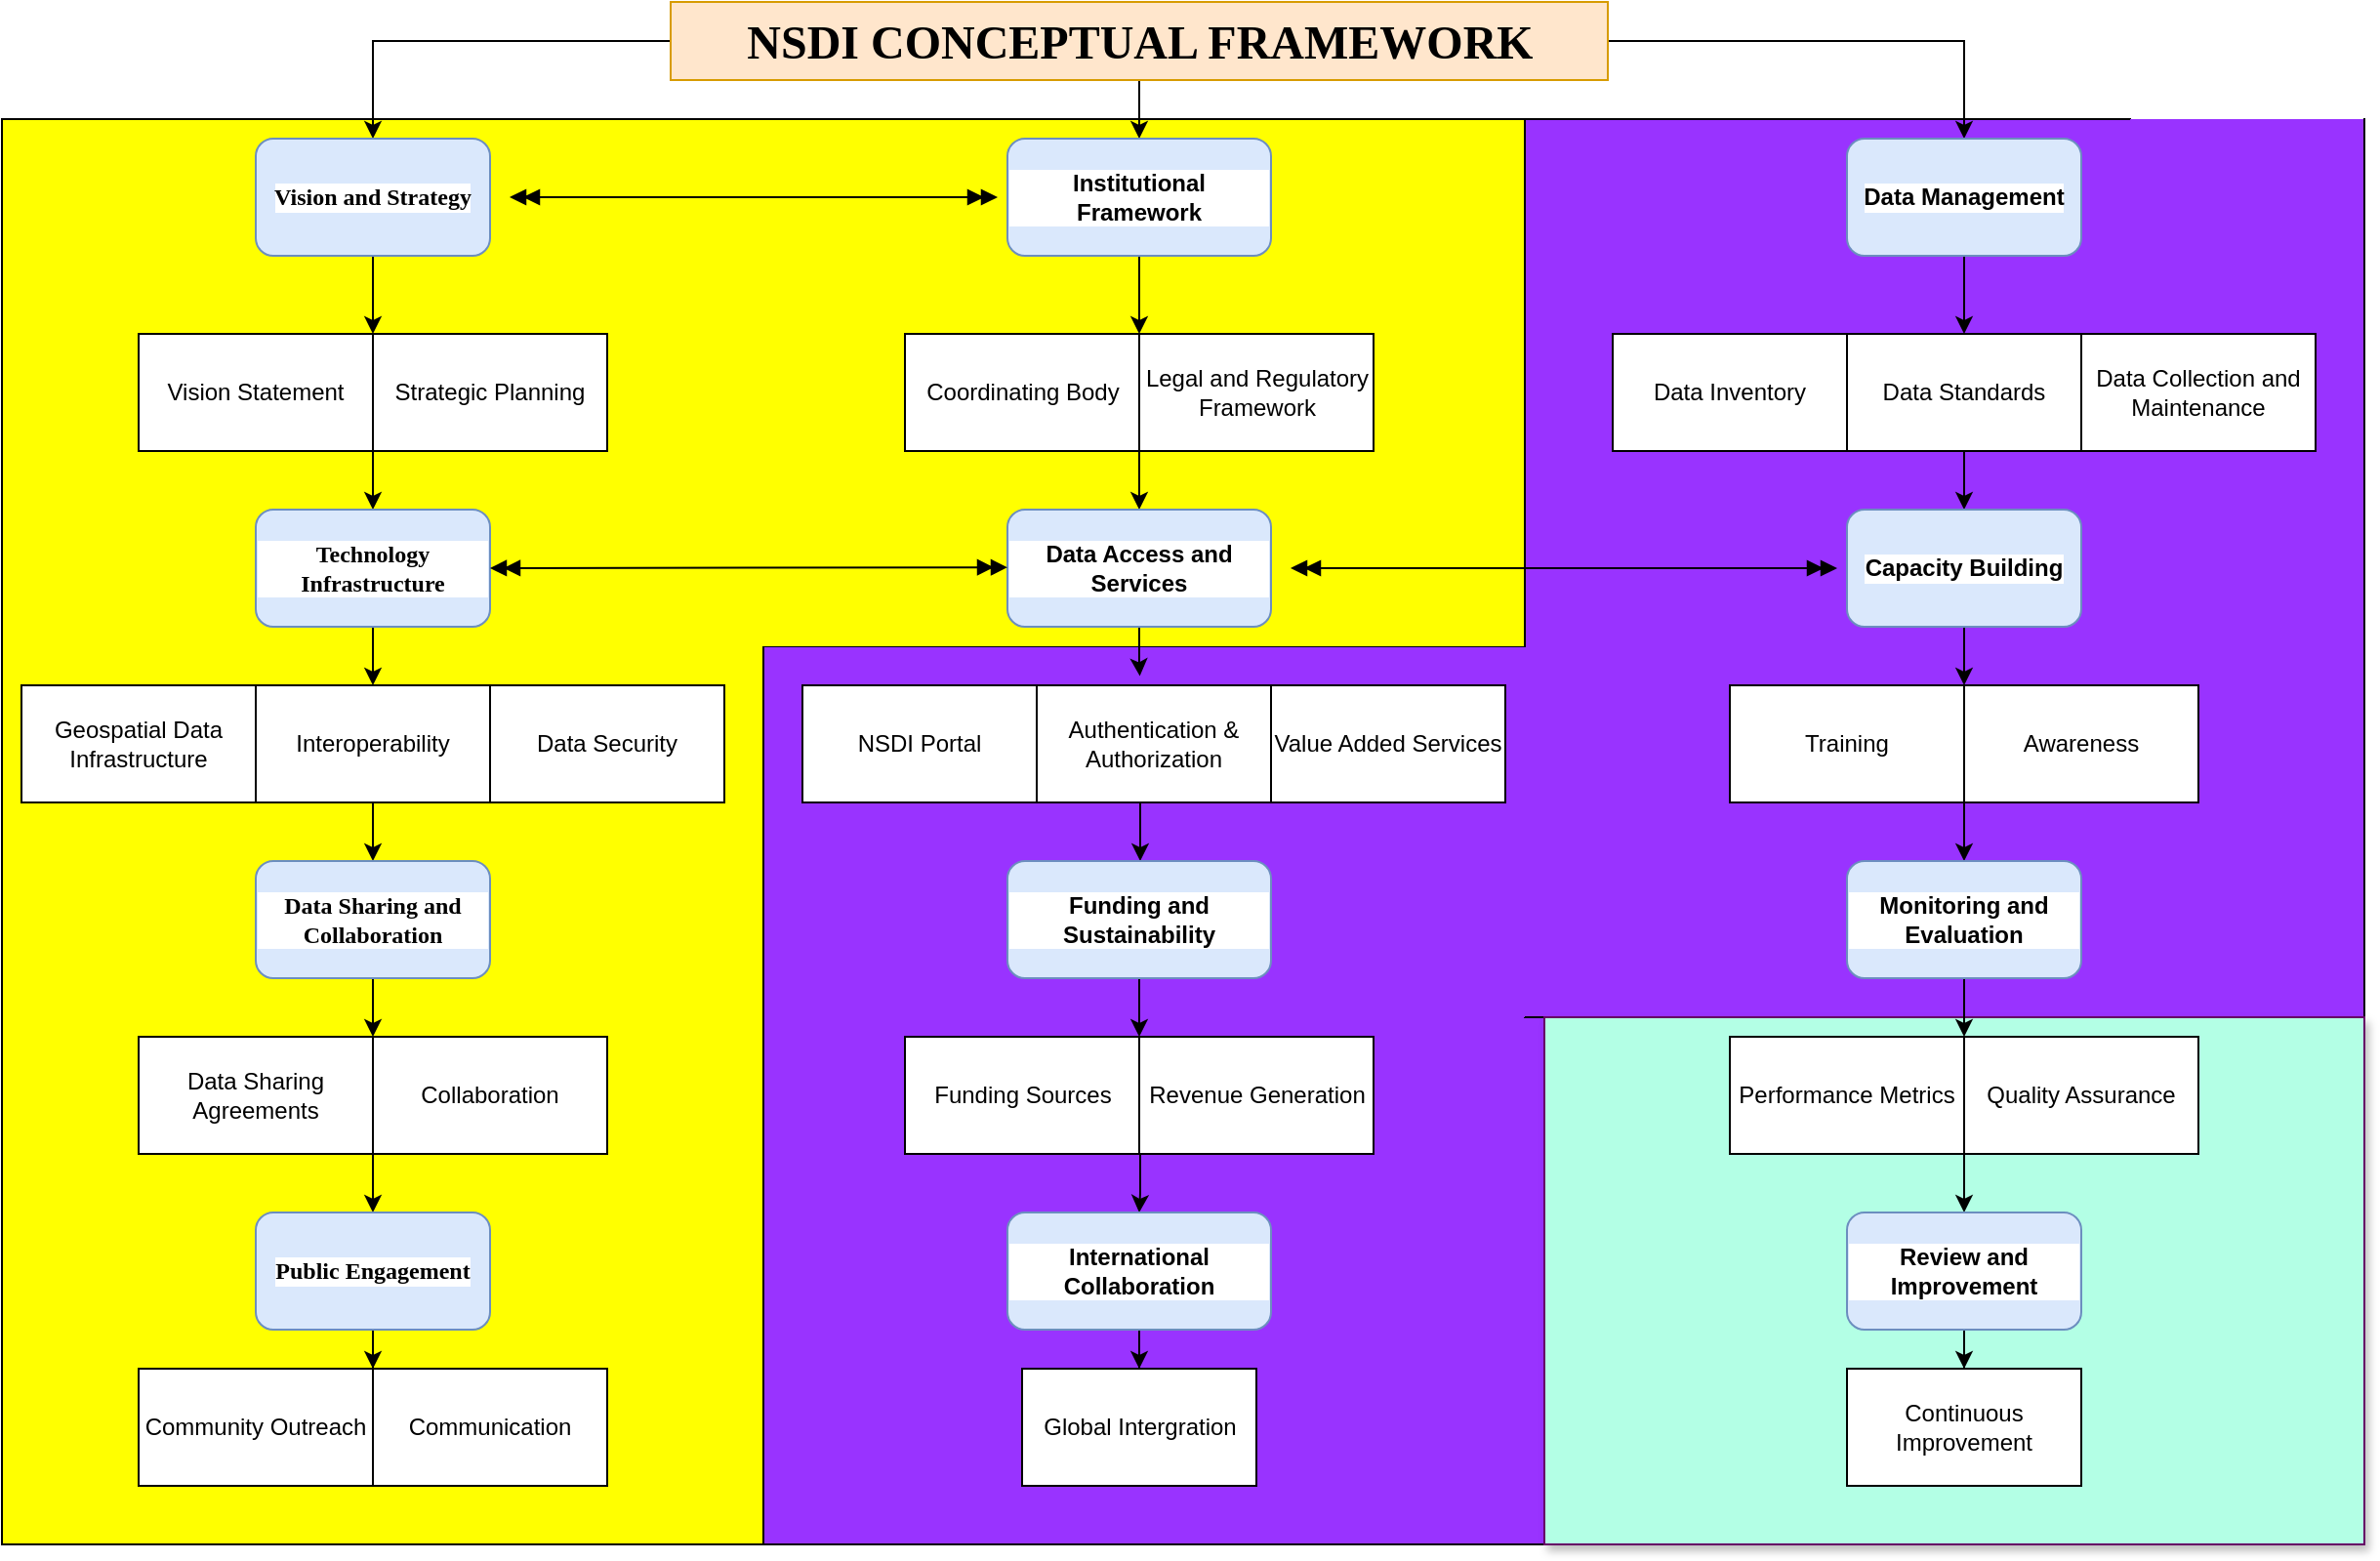 <mxfile version="24.4.8" type="github">
  <diagram name="Page-1" id="AgIGCqX0SpDL4rUEXYQh">
    <mxGraphModel dx="1434" dy="752" grid="1" gridSize="10" guides="1" tooltips="1" connect="1" arrows="1" fold="1" page="1" pageScale="1" pageWidth="850" pageHeight="1100" background="#ffffff" math="0" shadow="0">
      <root>
        <mxCell id="0" />
        <mxCell id="1" parent="0" />
        <mxCell id="UnSjFTT5_NCKE2m4-x9x-133" value="" style="shape=partialRectangle;whiteSpace=wrap;html=1;top=0;left=0;fillColor=#9933FF;" vertex="1" parent="1">
          <mxGeometry x="660" y="530" width="400" height="270" as="geometry" />
        </mxCell>
        <mxCell id="UnSjFTT5_NCKE2m4-x9x-143" value="" style="shape=partialRectangle;whiteSpace=wrap;html=1;top=0;left=0;fillColor=#9933FF;" vertex="1" parent="1">
          <mxGeometry x="1050" y="70" width="430" height="460" as="geometry" />
        </mxCell>
        <mxCell id="UnSjFTT5_NCKE2m4-x9x-141" value="" style="shape=partialRectangle;whiteSpace=wrap;html=1;bottom=0;right=0;fillColor=#9933FF;" vertex="1" parent="1">
          <mxGeometry x="660" y="340" width="390" height="190" as="geometry" />
        </mxCell>
        <mxCell id="UnSjFTT5_NCKE2m4-x9x-140" value="" style="shape=partialRectangle;whiteSpace=wrap;html=1;bottom=0;right=0;fillColor=#9933FF;" vertex="1" parent="1">
          <mxGeometry x="1050" y="70" width="310" height="270" as="geometry" />
        </mxCell>
        <mxCell id="UnSjFTT5_NCKE2m4-x9x-132" value="" style="shape=partialRectangle;whiteSpace=wrap;html=1;top=0;left=0;fillColor=#9933FF;" vertex="1" parent="1">
          <mxGeometry x="1360" y="70" width="120" height="460" as="geometry" />
        </mxCell>
        <mxCell id="UnSjFTT5_NCKE2m4-x9x-122" value="" style="shape=partialRectangle;whiteSpace=wrap;html=1;bottom=0;right=0;fillColor=#FFFF00;" vertex="1" parent="1">
          <mxGeometry x="270" y="70" width="780" height="90" as="geometry" />
        </mxCell>
        <mxCell id="UnSjFTT5_NCKE2m4-x9x-123" value="" style="shape=partialRectangle;whiteSpace=wrap;html=1;bottom=0;right=0;fillColor=#FFFF00;rotation=-90;" vertex="1" parent="1">
          <mxGeometry x="-20" y="450" width="640" height="60" as="geometry" />
        </mxCell>
        <mxCell id="UnSjFTT5_NCKE2m4-x9x-130" value="" style="shape=partialRectangle;whiteSpace=wrap;html=1;top=0;left=0;fillColor=#FFFF00;" vertex="1" parent="1">
          <mxGeometry x="660" y="70" width="390" height="270" as="geometry" />
        </mxCell>
        <mxCell id="UnSjFTT5_NCKE2m4-x9x-128" value="" style="shape=partialRectangle;whiteSpace=wrap;html=1;top=0;left=0;fillColor=#FFFF00;" vertex="1" parent="1">
          <mxGeometry x="280" y="340" width="380" height="460" as="geometry" />
        </mxCell>
        <mxCell id="UnSjFTT5_NCKE2m4-x9x-126" value="" style="shape=partialRectangle;whiteSpace=wrap;html=1;bottom=0;right=0;fillColor=#FFFF00;rotation=0;direction=south;" vertex="1" parent="1">
          <mxGeometry x="330" y="70" width="720" height="270" as="geometry" />
        </mxCell>
        <mxCell id="UnSjFTT5_NCKE2m4-x9x-94" value="" style="verticalLabelPosition=bottom;verticalAlign=top;html=1;shape=mxgraph.basic.rect;fillColor2=none;strokeWidth=1;size=20;indent=5;strokeColor=#660066;shadow=1;fillColor=#B3FFE5;" vertex="1" parent="1">
          <mxGeometry x="1060" y="530" width="420" height="270" as="geometry" />
        </mxCell>
        <mxCell id="UnSjFTT5_NCKE2m4-x9x-1" value="" style="edgeStyle=orthogonalEdgeStyle;rounded=0;orthogonalLoop=1;jettySize=auto;html=1;" edge="1" parent="1" source="UnSjFTT5_NCKE2m4-x9x-4" target="UnSjFTT5_NCKE2m4-x9x-8">
          <mxGeometry relative="1" as="geometry" />
        </mxCell>
        <mxCell id="UnSjFTT5_NCKE2m4-x9x-2" style="edgeStyle=orthogonalEdgeStyle;rounded=0;orthogonalLoop=1;jettySize=auto;html=1;entryX=0.5;entryY=0;entryDx=0;entryDy=0;" edge="1" parent="1" source="UnSjFTT5_NCKE2m4-x9x-4" target="UnSjFTT5_NCKE2m4-x9x-6">
          <mxGeometry relative="1" as="geometry">
            <mxPoint x="490" y="70" as="targetPoint" />
          </mxGeometry>
        </mxCell>
        <mxCell id="UnSjFTT5_NCKE2m4-x9x-3" style="edgeStyle=orthogonalEdgeStyle;rounded=0;orthogonalLoop=1;jettySize=auto;html=1;entryX=0.5;entryY=0;entryDx=0;entryDy=0;" edge="1" parent="1" source="UnSjFTT5_NCKE2m4-x9x-4" target="UnSjFTT5_NCKE2m4-x9x-10">
          <mxGeometry relative="1" as="geometry" />
        </mxCell>
        <mxCell id="UnSjFTT5_NCKE2m4-x9x-4" value="&lt;h1 style=&quot;margin-top: 0px;&quot;&gt;&lt;font face=&quot;Georgia&quot;&gt;NSDI CONCEPTUAL FRAMEWORK&lt;/font&gt;&lt;/h1&gt;" style="text;html=1;whiteSpace=wrap;overflow=hidden;rounded=0;fillColor=#ffe6cc;strokeColor=#d79b00;align=center;" vertex="1" parent="1">
          <mxGeometry x="612.5" y="10" width="480" height="40" as="geometry" />
        </mxCell>
        <mxCell id="UnSjFTT5_NCKE2m4-x9x-5" style="edgeStyle=orthogonalEdgeStyle;rounded=0;orthogonalLoop=1;jettySize=auto;html=1;entryX=0;entryY=0;entryDx=0;entryDy=0;" edge="1" parent="1" source="UnSjFTT5_NCKE2m4-x9x-6" target="UnSjFTT5_NCKE2m4-x9x-13">
          <mxGeometry relative="1" as="geometry">
            <mxPoint x="460" y="160" as="targetPoint" />
          </mxGeometry>
        </mxCell>
        <mxCell id="UnSjFTT5_NCKE2m4-x9x-6" value="&lt;font face=&quot;Georgia&quot;&gt;Vision and Strategy&lt;/font&gt;" style="rounded=1;whiteSpace=wrap;html=1;fontStyle=1;labelBackgroundColor=default;fillColor=#dae8fc;strokeColor=#6c8ebf;" vertex="1" parent="1">
          <mxGeometry x="400" y="80" width="120" height="60" as="geometry" />
        </mxCell>
        <mxCell id="UnSjFTT5_NCKE2m4-x9x-7" value="" style="edgeStyle=orthogonalEdgeStyle;rounded=0;orthogonalLoop=1;jettySize=auto;html=1;entryX=0;entryY=0;entryDx=0;entryDy=0;" edge="1" parent="1" source="UnSjFTT5_NCKE2m4-x9x-8" target="UnSjFTT5_NCKE2m4-x9x-16">
          <mxGeometry relative="1" as="geometry" />
        </mxCell>
        <mxCell id="UnSjFTT5_NCKE2m4-x9x-8" value="Institutional Framework" style="rounded=1;whiteSpace=wrap;html=1;fontFamily=Helvetica;fontStyle=1;labelBackgroundColor=default;fillColor=#dae8fc;strokeColor=#6c8ebf;" vertex="1" parent="1">
          <mxGeometry x="785" y="80" width="135" height="60" as="geometry" />
        </mxCell>
        <mxCell id="UnSjFTT5_NCKE2m4-x9x-9" value="" style="edgeStyle=orthogonalEdgeStyle;rounded=0;orthogonalLoop=1;jettySize=auto;html=1;" edge="1" parent="1" source="UnSjFTT5_NCKE2m4-x9x-10" target="UnSjFTT5_NCKE2m4-x9x-18">
          <mxGeometry relative="1" as="geometry" />
        </mxCell>
        <mxCell id="UnSjFTT5_NCKE2m4-x9x-10" value="Data Management" style="rounded=1;whiteSpace=wrap;html=1;fontStyle=1;labelBackgroundColor=default;fillColor=#dae8fc;strokeColor=#6c8ebf;" vertex="1" parent="1">
          <mxGeometry x="1215" y="80" width="120" height="60" as="geometry" />
        </mxCell>
        <mxCell id="UnSjFTT5_NCKE2m4-x9x-11" value="Vision Statement" style="rounded=0;whiteSpace=wrap;html=1;" vertex="1" parent="1">
          <mxGeometry x="340" y="180" width="120" height="60" as="geometry" />
        </mxCell>
        <mxCell id="UnSjFTT5_NCKE2m4-x9x-12" value="" style="edgeStyle=orthogonalEdgeStyle;rounded=0;orthogonalLoop=1;jettySize=auto;html=1;" edge="1" parent="1" source="UnSjFTT5_NCKE2m4-x9x-13" target="UnSjFTT5_NCKE2m4-x9x-22">
          <mxGeometry relative="1" as="geometry">
            <Array as="points">
              <mxPoint x="460" y="250" />
              <mxPoint x="460" y="250" />
            </Array>
          </mxGeometry>
        </mxCell>
        <mxCell id="UnSjFTT5_NCKE2m4-x9x-13" value="Strategic Planning" style="rounded=0;whiteSpace=wrap;html=1;" vertex="1" parent="1">
          <mxGeometry x="460" y="180" width="120" height="60" as="geometry" />
        </mxCell>
        <mxCell id="UnSjFTT5_NCKE2m4-x9x-14" value="Coordinating Body" style="rounded=0;whiteSpace=wrap;html=1;" vertex="1" parent="1">
          <mxGeometry x="732.5" y="180" width="120" height="60" as="geometry" />
        </mxCell>
        <mxCell id="UnSjFTT5_NCKE2m4-x9x-15" value="" style="edgeStyle=orthogonalEdgeStyle;rounded=0;orthogonalLoop=1;jettySize=auto;html=1;exitX=0;exitY=1;exitDx=0;exitDy=0;" edge="1" parent="1" source="UnSjFTT5_NCKE2m4-x9x-16" target="UnSjFTT5_NCKE2m4-x9x-24">
          <mxGeometry relative="1" as="geometry" />
        </mxCell>
        <mxCell id="UnSjFTT5_NCKE2m4-x9x-16" value="Legal and Regulatory Framework" style="rounded=0;whiteSpace=wrap;html=1;" vertex="1" parent="1">
          <mxGeometry x="852.5" y="180" width="120" height="60" as="geometry" />
        </mxCell>
        <mxCell id="UnSjFTT5_NCKE2m4-x9x-17" value="" style="edgeStyle=orthogonalEdgeStyle;rounded=0;orthogonalLoop=1;jettySize=auto;html=1;" edge="1" parent="1" source="UnSjFTT5_NCKE2m4-x9x-18" target="UnSjFTT5_NCKE2m4-x9x-26">
          <mxGeometry relative="1" as="geometry" />
        </mxCell>
        <mxCell id="UnSjFTT5_NCKE2m4-x9x-18" value="Data Standards" style="rounded=0;whiteSpace=wrap;html=1;" vertex="1" parent="1">
          <mxGeometry x="1215" y="180" width="120" height="60" as="geometry" />
        </mxCell>
        <mxCell id="UnSjFTT5_NCKE2m4-x9x-19" value="Data Inventory" style="rounded=0;whiteSpace=wrap;html=1;" vertex="1" parent="1">
          <mxGeometry x="1095" y="180" width="120" height="60" as="geometry" />
        </mxCell>
        <mxCell id="UnSjFTT5_NCKE2m4-x9x-20" value="Data Collection and Maintenance" style="rounded=0;whiteSpace=wrap;html=1;" vertex="1" parent="1">
          <mxGeometry x="1335" y="180" width="120" height="60" as="geometry" />
        </mxCell>
        <mxCell id="UnSjFTT5_NCKE2m4-x9x-21" value="" style="edgeStyle=orthogonalEdgeStyle;rounded=0;orthogonalLoop=1;jettySize=auto;html=1;entryX=0.5;entryY=0;entryDx=0;entryDy=0;" edge="1" parent="1" source="UnSjFTT5_NCKE2m4-x9x-22" target="UnSjFTT5_NCKE2m4-x9x-29">
          <mxGeometry relative="1" as="geometry" />
        </mxCell>
        <mxCell id="UnSjFTT5_NCKE2m4-x9x-22" value="&lt;font face=&quot;Georgia&quot;&gt;Technology Infrastructure&lt;/font&gt;" style="rounded=1;whiteSpace=wrap;html=1;fontStyle=1;labelBackgroundColor=default;fillColor=#dae8fc;strokeColor=#6c8ebf;" vertex="1" parent="1">
          <mxGeometry x="400" y="270" width="120" height="60" as="geometry" />
        </mxCell>
        <mxCell id="UnSjFTT5_NCKE2m4-x9x-23" value="" style="edgeStyle=orthogonalEdgeStyle;rounded=0;orthogonalLoop=1;jettySize=auto;html=1;entryX=0.44;entryY=-0.08;entryDx=0;entryDy=0;entryPerimeter=0;" edge="1" parent="1" source="UnSjFTT5_NCKE2m4-x9x-24" target="UnSjFTT5_NCKE2m4-x9x-33">
          <mxGeometry relative="1" as="geometry">
            <Array as="points">
              <mxPoint x="853" y="350" />
              <mxPoint x="853" y="350" />
            </Array>
          </mxGeometry>
        </mxCell>
        <mxCell id="UnSjFTT5_NCKE2m4-x9x-24" value="Data Access and Services" style="rounded=1;whiteSpace=wrap;html=1;fontFamily=Helvetica;fontStyle=1;labelBackgroundColor=default;fillColor=#dae8fc;strokeColor=#6c8ebf;" vertex="1" parent="1">
          <mxGeometry x="785" y="270" width="135" height="60" as="geometry" />
        </mxCell>
        <mxCell id="UnSjFTT5_NCKE2m4-x9x-25" value="" style="edgeStyle=orthogonalEdgeStyle;rounded=0;orthogonalLoop=1;jettySize=auto;html=1;" edge="1" parent="1" source="UnSjFTT5_NCKE2m4-x9x-26" target="UnSjFTT5_NCKE2m4-x9x-37">
          <mxGeometry relative="1" as="geometry">
            <Array as="points">
              <mxPoint x="1275" y="360" />
              <mxPoint x="1275" y="360" />
            </Array>
          </mxGeometry>
        </mxCell>
        <mxCell id="UnSjFTT5_NCKE2m4-x9x-26" value="Capacity Building" style="rounded=1;whiteSpace=wrap;html=1;fontStyle=1;labelBackgroundColor=default;fillColor=#dae8fc;strokeColor=#6c8ebf;" vertex="1" parent="1">
          <mxGeometry x="1215" y="270" width="120" height="60" as="geometry" />
        </mxCell>
        <mxCell id="UnSjFTT5_NCKE2m4-x9x-27" value="Geospatial Data Infrastructure" style="rounded=0;whiteSpace=wrap;html=1;" vertex="1" parent="1">
          <mxGeometry x="280" y="360" width="120" height="60" as="geometry" />
        </mxCell>
        <mxCell id="UnSjFTT5_NCKE2m4-x9x-28" value="" style="edgeStyle=orthogonalEdgeStyle;rounded=0;orthogonalLoop=1;jettySize=auto;html=1;" edge="1" parent="1" source="UnSjFTT5_NCKE2m4-x9x-29" target="UnSjFTT5_NCKE2m4-x9x-39">
          <mxGeometry relative="1" as="geometry" />
        </mxCell>
        <mxCell id="UnSjFTT5_NCKE2m4-x9x-29" value="Interoperability" style="rounded=0;whiteSpace=wrap;html=1;" vertex="1" parent="1">
          <mxGeometry x="400" y="360" width="120" height="60" as="geometry" />
        </mxCell>
        <mxCell id="UnSjFTT5_NCKE2m4-x9x-30" value="Data Security" style="rounded=0;whiteSpace=wrap;html=1;" vertex="1" parent="1">
          <mxGeometry x="520" y="360" width="120" height="60" as="geometry" />
        </mxCell>
        <mxCell id="UnSjFTT5_NCKE2m4-x9x-31" value="Value Added Services" style="rounded=0;whiteSpace=wrap;html=1;" vertex="1" parent="1">
          <mxGeometry x="920" y="360" width="120" height="60" as="geometry" />
        </mxCell>
        <mxCell id="UnSjFTT5_NCKE2m4-x9x-32" value="" style="edgeStyle=orthogonalEdgeStyle;rounded=0;orthogonalLoop=1;jettySize=auto;html=1;" edge="1" parent="1" source="UnSjFTT5_NCKE2m4-x9x-33" target="UnSjFTT5_NCKE2m4-x9x-41">
          <mxGeometry relative="1" as="geometry">
            <Array as="points">
              <mxPoint x="853" y="440" />
              <mxPoint x="853" y="440" />
            </Array>
          </mxGeometry>
        </mxCell>
        <mxCell id="UnSjFTT5_NCKE2m4-x9x-33" value="Authentication &amp;amp; Authorization" style="rounded=0;whiteSpace=wrap;html=1;" vertex="1" parent="1">
          <mxGeometry x="800" y="360" width="120" height="60" as="geometry" />
        </mxCell>
        <mxCell id="UnSjFTT5_NCKE2m4-x9x-34" value="NSDI Portal" style="rounded=0;whiteSpace=wrap;html=1;" vertex="1" parent="1">
          <mxGeometry x="680" y="360" width="120" height="60" as="geometry" />
        </mxCell>
        <mxCell id="UnSjFTT5_NCKE2m4-x9x-35" value="" style="edgeStyle=orthogonalEdgeStyle;rounded=0;orthogonalLoop=1;jettySize=auto;html=1;" edge="1" parent="1" source="UnSjFTT5_NCKE2m4-x9x-36" target="UnSjFTT5_NCKE2m4-x9x-43">
          <mxGeometry relative="1" as="geometry">
            <Array as="points">
              <mxPoint x="1275" y="430" />
              <mxPoint x="1275" y="430" />
            </Array>
          </mxGeometry>
        </mxCell>
        <mxCell id="UnSjFTT5_NCKE2m4-x9x-36" value="Awareness" style="rounded=0;whiteSpace=wrap;html=1;" vertex="1" parent="1">
          <mxGeometry x="1275" y="360" width="120" height="60" as="geometry" />
        </mxCell>
        <mxCell id="UnSjFTT5_NCKE2m4-x9x-37" value="Training" style="rounded=0;whiteSpace=wrap;html=1;" vertex="1" parent="1">
          <mxGeometry x="1155" y="360" width="120" height="60" as="geometry" />
        </mxCell>
        <mxCell id="UnSjFTT5_NCKE2m4-x9x-38" value="" style="edgeStyle=orthogonalEdgeStyle;rounded=0;orthogonalLoop=1;jettySize=auto;html=1;entryX=0;entryY=0;entryDx=0;entryDy=0;" edge="1" parent="1" source="UnSjFTT5_NCKE2m4-x9x-39" target="UnSjFTT5_NCKE2m4-x9x-46">
          <mxGeometry relative="1" as="geometry" />
        </mxCell>
        <mxCell id="UnSjFTT5_NCKE2m4-x9x-39" value="&lt;font face=&quot;Georgia&quot;&gt;Data Sharing and Collaboration&lt;/font&gt;" style="rounded=1;whiteSpace=wrap;html=1;fontStyle=1;labelBackgroundColor=default;fillColor=#dae8fc;strokeColor=#6c8ebf;" vertex="1" parent="1">
          <mxGeometry x="400" y="450" width="120" height="60" as="geometry" />
        </mxCell>
        <mxCell id="UnSjFTT5_NCKE2m4-x9x-40" value="" style="edgeStyle=orthogonalEdgeStyle;rounded=0;orthogonalLoop=1;jettySize=auto;html=1;entryX=0;entryY=0;entryDx=0;entryDy=0;" edge="1" parent="1" source="UnSjFTT5_NCKE2m4-x9x-41" target="UnSjFTT5_NCKE2m4-x9x-52">
          <mxGeometry relative="1" as="geometry" />
        </mxCell>
        <mxCell id="UnSjFTT5_NCKE2m4-x9x-41" value="Funding and Sustainability" style="rounded=1;whiteSpace=wrap;html=1;fontFamily=Helvetica;fontStyle=1;labelBackgroundColor=default;fillColor=#dae8fc;strokeColor=#6c8ebf;" vertex="1" parent="1">
          <mxGeometry x="785" y="450" width="135" height="60" as="geometry" />
        </mxCell>
        <mxCell id="UnSjFTT5_NCKE2m4-x9x-42" value="" style="edgeStyle=orthogonalEdgeStyle;rounded=0;orthogonalLoop=1;jettySize=auto;html=1;" edge="1" parent="1" source="UnSjFTT5_NCKE2m4-x9x-43" target="UnSjFTT5_NCKE2m4-x9x-49">
          <mxGeometry relative="1" as="geometry">
            <Array as="points">
              <mxPoint x="1275" y="530" />
              <mxPoint x="1275" y="530" />
            </Array>
          </mxGeometry>
        </mxCell>
        <mxCell id="UnSjFTT5_NCKE2m4-x9x-43" value="Monitoring and Evaluation" style="rounded=1;whiteSpace=wrap;html=1;fontStyle=1;labelBackgroundColor=default;fillColor=#dae8fc;strokeColor=#6c8ebf;" vertex="1" parent="1">
          <mxGeometry x="1215" y="450" width="120" height="60" as="geometry" />
        </mxCell>
        <mxCell id="UnSjFTT5_NCKE2m4-x9x-44" value="Data Sharing Agreements" style="rounded=0;whiteSpace=wrap;html=1;" vertex="1" parent="1">
          <mxGeometry x="340" y="540" width="120" height="60" as="geometry" />
        </mxCell>
        <mxCell id="UnSjFTT5_NCKE2m4-x9x-45" value="" style="edgeStyle=orthogonalEdgeStyle;rounded=0;orthogonalLoop=1;jettySize=auto;html=1;entryX=0.5;entryY=0;entryDx=0;entryDy=0;exitX=0;exitY=1;exitDx=0;exitDy=0;" edge="1" parent="1" source="UnSjFTT5_NCKE2m4-x9x-46" target="UnSjFTT5_NCKE2m4-x9x-54">
          <mxGeometry relative="1" as="geometry" />
        </mxCell>
        <mxCell id="UnSjFTT5_NCKE2m4-x9x-46" value="Collaboration" style="rounded=0;whiteSpace=wrap;html=1;" vertex="1" parent="1">
          <mxGeometry x="460" y="540" width="120" height="60" as="geometry" />
        </mxCell>
        <mxCell id="UnSjFTT5_NCKE2m4-x9x-47" value="Performance Metrics" style="rounded=0;whiteSpace=wrap;html=1;" vertex="1" parent="1">
          <mxGeometry x="1155" y="540" width="120" height="60" as="geometry" />
        </mxCell>
        <mxCell id="UnSjFTT5_NCKE2m4-x9x-48" value="" style="edgeStyle=orthogonalEdgeStyle;rounded=0;orthogonalLoop=1;jettySize=auto;html=1;" edge="1" parent="1" source="UnSjFTT5_NCKE2m4-x9x-49" target="UnSjFTT5_NCKE2m4-x9x-58">
          <mxGeometry relative="1" as="geometry">
            <Array as="points">
              <mxPoint x="1275" y="610" />
              <mxPoint x="1275" y="610" />
            </Array>
          </mxGeometry>
        </mxCell>
        <mxCell id="UnSjFTT5_NCKE2m4-x9x-49" value="Quality Assurance" style="rounded=0;whiteSpace=wrap;html=1;" vertex="1" parent="1">
          <mxGeometry x="1275" y="540" width="120" height="60" as="geometry" />
        </mxCell>
        <mxCell id="UnSjFTT5_NCKE2m4-x9x-50" value="Funding Sources" style="rounded=0;whiteSpace=wrap;html=1;" vertex="1" parent="1">
          <mxGeometry x="732.5" y="540" width="120" height="60" as="geometry" />
        </mxCell>
        <mxCell id="UnSjFTT5_NCKE2m4-x9x-51" value="" style="edgeStyle=orthogonalEdgeStyle;rounded=0;orthogonalLoop=1;jettySize=auto;html=1;entryX=0.5;entryY=0;entryDx=0;entryDy=0;" edge="1" parent="1" source="UnSjFTT5_NCKE2m4-x9x-52" target="UnSjFTT5_NCKE2m4-x9x-56">
          <mxGeometry relative="1" as="geometry">
            <Array as="points">
              <mxPoint x="853" y="620" />
              <mxPoint x="852" y="620" />
            </Array>
          </mxGeometry>
        </mxCell>
        <mxCell id="UnSjFTT5_NCKE2m4-x9x-52" value="Revenue Generation" style="rounded=0;whiteSpace=wrap;html=1;" vertex="1" parent="1">
          <mxGeometry x="852.5" y="540" width="120" height="60" as="geometry" />
        </mxCell>
        <mxCell id="UnSjFTT5_NCKE2m4-x9x-53" value="" style="edgeStyle=orthogonalEdgeStyle;rounded=0;orthogonalLoop=1;jettySize=auto;html=1;entryX=0;entryY=0;entryDx=0;entryDy=0;" edge="1" parent="1" source="UnSjFTT5_NCKE2m4-x9x-54" target="UnSjFTT5_NCKE2m4-x9x-60">
          <mxGeometry relative="1" as="geometry" />
        </mxCell>
        <mxCell id="UnSjFTT5_NCKE2m4-x9x-54" value="&lt;font face=&quot;Georgia&quot;&gt;Public Engagement&lt;/font&gt;" style="rounded=1;whiteSpace=wrap;html=1;fontStyle=1;labelBackgroundColor=default;fillColor=#dae8fc;strokeColor=#6c8ebf;" vertex="1" parent="1">
          <mxGeometry x="400" y="630" width="120" height="60" as="geometry" />
        </mxCell>
        <mxCell id="UnSjFTT5_NCKE2m4-x9x-55" value="" style="edgeStyle=orthogonalEdgeStyle;rounded=0;orthogonalLoop=1;jettySize=auto;html=1;" edge="1" parent="1" source="UnSjFTT5_NCKE2m4-x9x-56" target="UnSjFTT5_NCKE2m4-x9x-61">
          <mxGeometry relative="1" as="geometry" />
        </mxCell>
        <mxCell id="UnSjFTT5_NCKE2m4-x9x-56" value="International Collaboration" style="rounded=1;whiteSpace=wrap;html=1;fontFamily=Helvetica;fontStyle=1;labelBackgroundColor=default;fillColor=#dae8fc;strokeColor=#6c8ebf;" vertex="1" parent="1">
          <mxGeometry x="785" y="630" width="135" height="60" as="geometry" />
        </mxCell>
        <mxCell id="UnSjFTT5_NCKE2m4-x9x-57" value="" style="edgeStyle=orthogonalEdgeStyle;rounded=0;orthogonalLoop=1;jettySize=auto;html=1;" edge="1" parent="1" source="UnSjFTT5_NCKE2m4-x9x-58" target="UnSjFTT5_NCKE2m4-x9x-62">
          <mxGeometry relative="1" as="geometry" />
        </mxCell>
        <mxCell id="UnSjFTT5_NCKE2m4-x9x-58" value="Review and Improvement" style="rounded=1;whiteSpace=wrap;html=1;fontStyle=1;labelBackgroundColor=default;fillColor=#dae8fc;strokeColor=#6c8ebf;" vertex="1" parent="1">
          <mxGeometry x="1215" y="630" width="120" height="60" as="geometry" />
        </mxCell>
        <mxCell id="UnSjFTT5_NCKE2m4-x9x-59" value="Community Outreach" style="rounded=0;whiteSpace=wrap;html=1;" vertex="1" parent="1">
          <mxGeometry x="340" y="710" width="120" height="60" as="geometry" />
        </mxCell>
        <mxCell id="UnSjFTT5_NCKE2m4-x9x-60" value="Communication" style="rounded=0;whiteSpace=wrap;html=1;" vertex="1" parent="1">
          <mxGeometry x="460" y="710" width="120" height="60" as="geometry" />
        </mxCell>
        <mxCell id="UnSjFTT5_NCKE2m4-x9x-61" value="Global Intergration" style="rounded=0;whiteSpace=wrap;html=1;" vertex="1" parent="1">
          <mxGeometry x="792.5" y="710" width="120" height="60" as="geometry" />
        </mxCell>
        <mxCell id="UnSjFTT5_NCKE2m4-x9x-62" value="Continuous Improvement" style="rounded=0;whiteSpace=wrap;html=1;" vertex="1" parent="1">
          <mxGeometry x="1215" y="710" width="120" height="60" as="geometry" />
        </mxCell>
        <mxCell id="UnSjFTT5_NCKE2m4-x9x-63" value="" style="endArrow=doubleBlock;startArrow=doubleBlock;html=1;rounded=0;endFill=1;startFill=1;" edge="1" parent="1">
          <mxGeometry width="50" height="50" relative="1" as="geometry">
            <mxPoint x="530" y="110" as="sourcePoint" />
            <mxPoint x="780" y="110" as="targetPoint" />
          </mxGeometry>
        </mxCell>
        <mxCell id="UnSjFTT5_NCKE2m4-x9x-64" value="" style="endArrow=doubleBlock;startArrow=doubleBlock;html=1;rounded=0;endFill=1;startFill=1;exitX=1;exitY=0.5;exitDx=0;exitDy=0;" edge="1" parent="1" source="UnSjFTT5_NCKE2m4-x9x-22">
          <mxGeometry width="50" height="50" relative="1" as="geometry">
            <mxPoint x="535" y="299.57" as="sourcePoint" />
            <mxPoint x="785" y="299.57" as="targetPoint" />
          </mxGeometry>
        </mxCell>
        <mxCell id="UnSjFTT5_NCKE2m4-x9x-65" value="" style="endArrow=doubleBlock;startArrow=doubleBlock;html=1;rounded=0;endFill=1;startFill=1;exitX=1;exitY=0.5;exitDx=0;exitDy=0;" edge="1" parent="1">
          <mxGeometry width="50" height="50" relative="1" as="geometry">
            <mxPoint x="930" y="300" as="sourcePoint" />
            <mxPoint x="1210" y="300" as="targetPoint" />
          </mxGeometry>
        </mxCell>
        <mxCell id="UnSjFTT5_NCKE2m4-x9x-85" value="" style="endArrow=none;html=1;rounded=0;shadow=1;fixDash=0;backgroundOutline=0;strokeColor=none;fillColor=#dae8fc;sketch=1;curveFitting=1;jiggle=2;" edge="1" parent="1">
          <mxGeometry width="50" height="50" relative="1" as="geometry">
            <mxPoint x="1040" y="520" as="sourcePoint" />
            <mxPoint x="1040" y="520" as="targetPoint" />
            <Array as="points">
              <mxPoint x="1040" y="790" />
              <mxPoint x="670" y="790" />
              <mxPoint x="670" y="270" />
              <mxPoint x="1000" y="270" />
              <mxPoint x="1000" y="70" />
              <mxPoint x="1480" y="70" />
              <mxPoint x="1480" y="520" />
            </Array>
          </mxGeometry>
        </mxCell>
      </root>
    </mxGraphModel>
  </diagram>
</mxfile>
